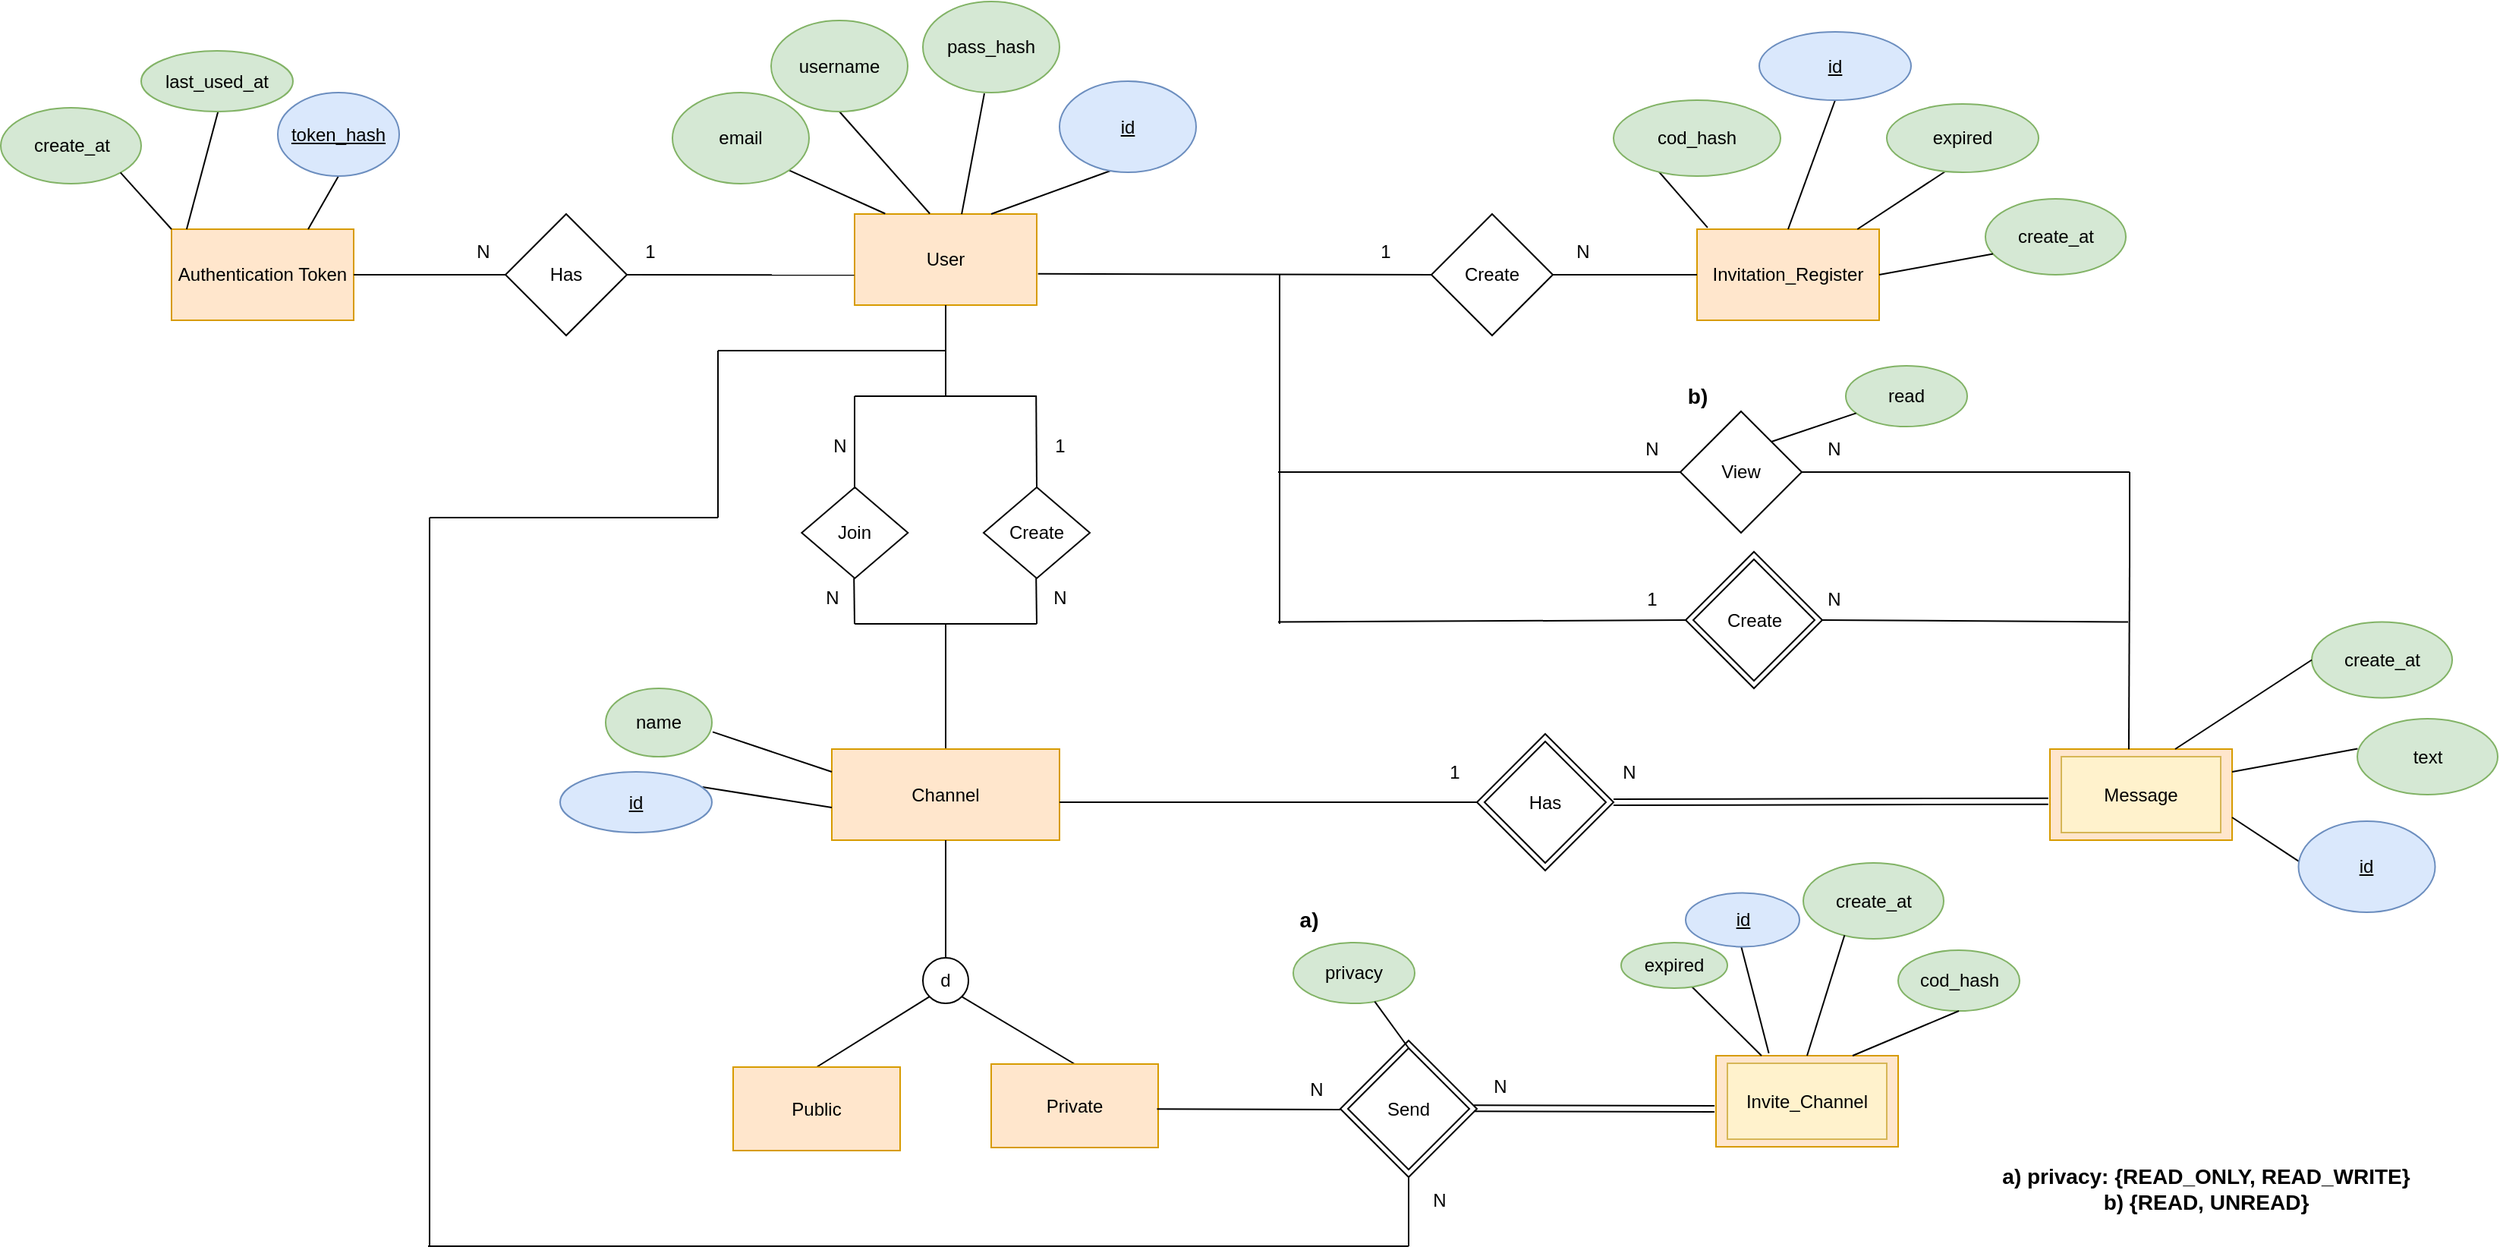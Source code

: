 <mxfile version="24.8.1">
  <diagram name="Página-1" id="KmCVRfMT4F6jA_XnfV2W">
    <mxGraphModel dx="4302" dy="2077" grid="1" gridSize="10" guides="1" tooltips="1" connect="1" arrows="1" fold="1" page="1" pageScale="1" pageWidth="827" pageHeight="1169" math="0" shadow="0">
      <root>
        <mxCell id="0" />
        <mxCell id="1" parent="0" />
        <mxCell id="2LizQKYZ_lhDby8cQk81-78" value="User" style="rounded=0;whiteSpace=wrap;html=1;fillColor=#ffe6cc;strokeColor=#d79b00;" parent="1" vertex="1">
          <mxGeometry x="-1560" y="-720" width="120" height="60" as="geometry" />
        </mxCell>
        <mxCell id="2LizQKYZ_lhDby8cQk81-79" value="" style="endArrow=none;html=1;rounded=0;entryX=0.75;entryY=0;entryDx=0;entryDy=0;exitX=0.373;exitY=0.983;exitDx=0;exitDy=0;exitPerimeter=0;" parent="1" source="2LizQKYZ_lhDby8cQk81-80" target="2LizQKYZ_lhDby8cQk81-78" edge="1">
          <mxGeometry width="50" height="50" relative="1" as="geometry">
            <mxPoint x="-1590" y="-760" as="sourcePoint" />
            <mxPoint x="-1140" y="-520" as="targetPoint" />
          </mxGeometry>
        </mxCell>
        <mxCell id="2LizQKYZ_lhDby8cQk81-80" value="&lt;u&gt;id&lt;/u&gt;" style="ellipse;whiteSpace=wrap;html=1;fillColor=#dae8fc;strokeColor=#6c8ebf;" parent="1" vertex="1">
          <mxGeometry x="-1425" y="-807.5" width="90" height="60" as="geometry" />
        </mxCell>
        <mxCell id="2LizQKYZ_lhDby8cQk81-81" value="" style="endArrow=none;html=1;rounded=0;entryX=0.588;entryY=0.001;entryDx=0;entryDy=0;exitX=0.45;exitY=1.009;exitDx=0;exitDy=0;exitPerimeter=0;entryPerimeter=0;" parent="1" source="2LizQKYZ_lhDby8cQk81-82" target="2LizQKYZ_lhDby8cQk81-78" edge="1">
          <mxGeometry width="50" height="50" relative="1" as="geometry">
            <mxPoint x="-1620" y="-682" as="sourcePoint" />
            <mxPoint x="-1590" y="-642" as="targetPoint" />
          </mxGeometry>
        </mxCell>
        <mxCell id="2LizQKYZ_lhDby8cQk81-82" value="pass_hash" style="ellipse;whiteSpace=wrap;html=1;fillColor=#d5e8d4;strokeColor=#82b366;" parent="1" vertex="1">
          <mxGeometry x="-1515" y="-860" width="90" height="60" as="geometry" />
        </mxCell>
        <mxCell id="2LizQKYZ_lhDby8cQk81-83" value="" style="endArrow=none;html=1;rounded=0;entryX=0.413;entryY=-0.004;entryDx=0;entryDy=0;exitX=0.5;exitY=1;exitDx=0;exitDy=0;entryPerimeter=0;" parent="1" source="2LizQKYZ_lhDby8cQk81-84" target="2LizQKYZ_lhDby8cQk81-78" edge="1">
          <mxGeometry width="50" height="50" relative="1" as="geometry">
            <mxPoint x="-1692.9" y="-748" as="sourcePoint" />
            <mxPoint x="-1562" y="-690" as="targetPoint" />
          </mxGeometry>
        </mxCell>
        <mxCell id="2LizQKYZ_lhDby8cQk81-84" value="username&lt;span style=&quot;color: rgba(0, 0, 0, 0); font-family: monospace; font-size: 0px; text-align: start; text-wrap: nowrap;&quot;&gt;%3CmxGraphModel%3E%3Croot%3E%3CmxCell%20id%3D%220%22%2F%3E%3CmxCell%20id%3D%221%22%20parent%3D%220%22%2F%3E%3CmxCell%20id%3D%222%22%20value%3D%22%22%20style%3D%22endArrow%3Dnone%3Bhtml%3D1%3Brounded%3D0%3BentryX%3D0.01%3BentryY%3D0.333%3BentryDx%3D0%3BentryDy%3D0%3BexitX%3D0.67%3BexitY%3D0.943%3BexitDx%3D0%3BexitDy%3D0%3BexitPerimeter%3D0%3BentryPerimeter%3D0%3B%22%20edge%3D%221%22%20source%3D%223%22%20parent%3D%221%22%3E%3CmxGeometry%20width%3D%2250%22%20height%3D%2250%22%20relative%3D%221%22%20as%3D%22geometry%22%3E%3CmxPoint%20x%3D%22-1620%22%20y%3D%22268%22%20as%3D%22sourcePoint%22%2F%3E%3CmxPoint%20x%3D%22-1559%22%20y%3D%22250%22%20as%3D%22targetPoint%22%2F%3E%3C%2FmxGeometry%3E%3C%2FmxCell%3E%3CmxCell%20id%3D%223%22%20value%3D%22pass_hash%22%20style%3D%22ellipse%3BwhiteSpace%3Dwrap%3Bhtml%3D1%3B%22%20vertex%3D%221%22%20parent%3D%221%22%3E%3CmxGeometry%20x%3D%22-1710%22%20y%3D%22110%22%20width%3D%2290%22%20height%3D%2260%22%20as%3D%22geometry%22%2F%3E%3C%2FmxCell%3E%3C%2Froot%3E%3C%2FmxGraphModel%3E&lt;/span&gt;" style="ellipse;whiteSpace=wrap;html=1;fillColor=#d5e8d4;strokeColor=#82b366;" parent="1" vertex="1">
          <mxGeometry x="-1615" y="-847.5" width="90" height="60" as="geometry" />
        </mxCell>
        <mxCell id="2LizQKYZ_lhDby8cQk81-85" value="" style="endArrow=none;html=1;rounded=0;entryX=0.168;entryY=-0.004;entryDx=0;entryDy=0;exitX=1;exitY=1;exitDx=0;exitDy=0;entryPerimeter=0;" parent="1" source="2LizQKYZ_lhDby8cQk81-86" target="2LizQKYZ_lhDby8cQk81-78" edge="1">
          <mxGeometry width="50" height="50" relative="1" as="geometry">
            <mxPoint x="-1701" y="-577" as="sourcePoint" />
            <mxPoint x="-1640" y="-595" as="targetPoint" />
          </mxGeometry>
        </mxCell>
        <mxCell id="2LizQKYZ_lhDby8cQk81-86" value="email" style="ellipse;whiteSpace=wrap;html=1;fillColor=#d5e8d4;strokeColor=#82b366;" parent="1" vertex="1">
          <mxGeometry x="-1680" y="-800" width="90" height="60" as="geometry" />
        </mxCell>
        <mxCell id="2LizQKYZ_lhDby8cQk81-98" value="Invitation_Register" style="rounded=0;whiteSpace=wrap;html=1;fillColor=#ffe6cc;strokeColor=#d79b00;" parent="1" vertex="1">
          <mxGeometry x="-1005" y="-710" width="120" height="60" as="geometry" />
        </mxCell>
        <mxCell id="2LizQKYZ_lhDby8cQk81-99" value="Create" style="rhombus;whiteSpace=wrap;html=1;" parent="1" vertex="1">
          <mxGeometry x="-1180" y="-720" width="80" height="80" as="geometry" />
        </mxCell>
        <mxCell id="2LizQKYZ_lhDby8cQk81-100" value="" style="endArrow=none;html=1;rounded=0;entryX=0;entryY=0.5;entryDx=0;entryDy=0;exitX=1;exitY=0.5;exitDx=0;exitDy=0;" parent="1" source="2LizQKYZ_lhDby8cQk81-99" target="2LizQKYZ_lhDby8cQk81-98" edge="1">
          <mxGeometry width="50" height="50" relative="1" as="geometry">
            <mxPoint x="-960" y="-360" as="sourcePoint" />
            <mxPoint x="-910" y="-410" as="targetPoint" />
          </mxGeometry>
        </mxCell>
        <mxCell id="2LizQKYZ_lhDby8cQk81-101" value="" style="endArrow=none;html=1;rounded=0;entryX=0.5;entryY=0;entryDx=0;entryDy=0;exitX=0.5;exitY=1;exitDx=0;exitDy=0;" parent="1" source="2LizQKYZ_lhDby8cQk81-102" target="2LizQKYZ_lhDby8cQk81-98" edge="1">
          <mxGeometry width="50" height="50" relative="1" as="geometry">
            <mxPoint x="-780" y="-710" as="sourcePoint" />
            <mxPoint x="-910" y="-410" as="targetPoint" />
          </mxGeometry>
        </mxCell>
        <mxCell id="2LizQKYZ_lhDby8cQk81-102" value="&lt;u&gt;id&lt;/u&gt;" style="ellipse;whiteSpace=wrap;html=1;fillColor=#dae8fc;strokeColor=#6c8ebf;" parent="1" vertex="1">
          <mxGeometry x="-964" y="-840" width="100" height="45" as="geometry" />
        </mxCell>
        <mxCell id="2LizQKYZ_lhDby8cQk81-103" value="" style="endArrow=none;html=1;rounded=0;exitX=0.4;exitY=0.967;exitDx=0;exitDy=0;exitPerimeter=0;" parent="1" source="2LizQKYZ_lhDby8cQk81-104" target="2LizQKYZ_lhDby8cQk81-98" edge="1">
          <mxGeometry width="50" height="50" relative="1" as="geometry">
            <mxPoint x="-790" y="-660" as="sourcePoint" />
            <mxPoint x="-840" y="-630" as="targetPoint" />
          </mxGeometry>
        </mxCell>
        <mxCell id="2LizQKYZ_lhDby8cQk81-104" value="expired" style="ellipse;whiteSpace=wrap;html=1;fillColor=#d5e8d4;strokeColor=#82b366;" parent="1" vertex="1">
          <mxGeometry x="-880" y="-792.5" width="100" height="45" as="geometry" />
        </mxCell>
        <mxCell id="2LizQKYZ_lhDby8cQk81-105" value="N" style="text;html=1;align=center;verticalAlign=middle;whiteSpace=wrap;rounded=0;" parent="1" vertex="1">
          <mxGeometry x="-1110" y="-710" width="60" height="30" as="geometry" />
        </mxCell>
        <mxCell id="2LizQKYZ_lhDby8cQk81-106" value="1" style="text;html=1;align=center;verticalAlign=middle;whiteSpace=wrap;rounded=0;" parent="1" vertex="1">
          <mxGeometry x="-1240" y="-710" width="60" height="30" as="geometry" />
        </mxCell>
        <mxCell id="2LizQKYZ_lhDby8cQk81-107" value="" style="endArrow=none;html=1;rounded=0;exitX=1.007;exitY=0.657;exitDx=0;exitDy=0;exitPerimeter=0;entryX=1;entryY=1;entryDx=0;entryDy=0;" parent="1" source="2LizQKYZ_lhDby8cQk81-78" target="2LizQKYZ_lhDby8cQk81-106" edge="1">
          <mxGeometry width="50" height="50" relative="1" as="geometry">
            <mxPoint x="-1190" y="-590" as="sourcePoint" />
            <mxPoint x="-1140" y="-640" as="targetPoint" />
          </mxGeometry>
        </mxCell>
        <mxCell id="2LizQKYZ_lhDby8cQk81-121" value="Authentication Token" style="rounded=0;whiteSpace=wrap;html=1;fillColor=#ffe6cc;strokeColor=#d79b00;" parent="1" vertex="1">
          <mxGeometry x="-2010" y="-710" width="120" height="60" as="geometry" />
        </mxCell>
        <mxCell id="2LizQKYZ_lhDby8cQk81-122" value="Has" style="rhombus;whiteSpace=wrap;html=1;" parent="1" vertex="1">
          <mxGeometry x="-1790" y="-720" width="80" height="80" as="geometry" />
        </mxCell>
        <mxCell id="2LizQKYZ_lhDby8cQk81-123" value="" style="endArrow=none;html=1;rounded=0;exitX=0.083;exitY=0;exitDx=0;exitDy=0;exitPerimeter=0;entryX=0.6;entryY=0.125;entryDx=0;entryDy=0;entryPerimeter=0;" parent="1" source="2LizQKYZ_lhDby8cQk81-121" target="2LizQKYZ_lhDby8cQk81-124" edge="1">
          <mxGeometry width="50" height="50" relative="1" as="geometry">
            <mxPoint x="-1850" y="-445" as="sourcePoint" />
            <mxPoint x="-1868.072" y="-452.974" as="targetPoint" />
          </mxGeometry>
        </mxCell>
        <mxCell id="2LizQKYZ_lhDby8cQk81-124" value="last_used_at" style="ellipse;whiteSpace=wrap;html=1;fillColor=#d5e8d4;strokeColor=#82b366;" parent="1" vertex="1">
          <mxGeometry x="-2030" y="-827.5" width="100" height="40" as="geometry" />
        </mxCell>
        <mxCell id="2LizQKYZ_lhDby8cQk81-127" value="" style="endArrow=none;html=1;rounded=0;entryX=0.75;entryY=0;entryDx=0;entryDy=0;exitX=0.5;exitY=1;exitDx=0;exitDy=0;" parent="1" source="2LizQKYZ_lhDby8cQk81-128" target="2LizQKYZ_lhDby8cQk81-121" edge="1">
          <mxGeometry width="50" height="50" relative="1" as="geometry">
            <mxPoint x="-1780" y="-435" as="sourcePoint" />
            <mxPoint x="-1570" y="-445" as="targetPoint" />
          </mxGeometry>
        </mxCell>
        <mxCell id="2LizQKYZ_lhDby8cQk81-128" value="&lt;u&gt;token_hash&lt;/u&gt;" style="ellipse;whiteSpace=wrap;html=1;fillColor=#dae8fc;strokeColor=#6c8ebf;" parent="1" vertex="1">
          <mxGeometry x="-1940" y="-800" width="80" height="55" as="geometry" />
        </mxCell>
        <mxCell id="2LizQKYZ_lhDby8cQk81-129" style="edgeStyle=orthogonalEdgeStyle;rounded=0;orthogonalLoop=1;jettySize=auto;html=1;exitX=0.5;exitY=1;exitDx=0;exitDy=0;" parent="1" edge="1">
          <mxGeometry relative="1" as="geometry">
            <mxPoint x="-1890" y="-415" as="sourcePoint" />
            <mxPoint x="-1890" y="-415" as="targetPoint" />
          </mxGeometry>
        </mxCell>
        <mxCell id="2LizQKYZ_lhDby8cQk81-130" value="1" style="text;html=1;align=center;verticalAlign=middle;resizable=0;points=[];autosize=1;strokeColor=none;fillColor=none;" parent="1" vertex="1">
          <mxGeometry x="-1710" y="-710" width="30" height="30" as="geometry" />
        </mxCell>
        <mxCell id="2LizQKYZ_lhDby8cQk81-131" value="N" style="text;html=1;align=center;verticalAlign=middle;resizable=0;points=[];autosize=1;strokeColor=none;fillColor=none;" parent="1" vertex="1">
          <mxGeometry x="-1820" y="-710" width="30" height="30" as="geometry" />
        </mxCell>
        <mxCell id="2LizQKYZ_lhDby8cQk81-132" value="" style="endArrow=none;html=1;rounded=0;exitX=0;exitY=0.5;exitDx=0;exitDy=0;" parent="1" source="2LizQKYZ_lhDby8cQk81-122" edge="1">
          <mxGeometry width="50" height="50" relative="1" as="geometry">
            <mxPoint x="-1780" y="-710" as="sourcePoint" />
            <mxPoint x="-1890" y="-680" as="targetPoint" />
          </mxGeometry>
        </mxCell>
        <mxCell id="2LizQKYZ_lhDby8cQk81-133" value="" style="endArrow=none;html=1;rounded=0;entryX=-0.002;entryY=0.669;entryDx=0;entryDy=0;entryPerimeter=0;exitX=1;exitY=0.5;exitDx=0;exitDy=0;" parent="1" source="2LizQKYZ_lhDby8cQk81-122" target="2LizQKYZ_lhDby8cQk81-78" edge="1">
          <mxGeometry width="50" height="50" relative="1" as="geometry">
            <mxPoint x="-1580" y="-610" as="sourcePoint" />
            <mxPoint x="-1530" y="-660" as="targetPoint" />
          </mxGeometry>
        </mxCell>
        <mxCell id="2LizQKYZ_lhDby8cQk81-134" value="Join" style="rhombus;whiteSpace=wrap;html=1;" parent="1" vertex="1">
          <mxGeometry x="-1594.84" y="-540" width="70" height="60" as="geometry" />
        </mxCell>
        <mxCell id="2LizQKYZ_lhDby8cQk81-137" value="" style="endArrow=none;html=1;rounded=0;" parent="1" edge="1">
          <mxGeometry width="50" height="50" relative="1" as="geometry">
            <mxPoint x="-1560.0" y="-539" as="sourcePoint" />
            <mxPoint x="-1560" y="-600" as="targetPoint" />
          </mxGeometry>
        </mxCell>
        <mxCell id="2LizQKYZ_lhDby8cQk81-138" value="Create" style="rhombus;whiteSpace=wrap;html=1;" parent="1" vertex="1">
          <mxGeometry x="-1475.0" y="-540" width="70" height="60" as="geometry" />
        </mxCell>
        <mxCell id="2LizQKYZ_lhDby8cQk81-144" value="" style="endArrow=none;html=1;rounded=0;entryX=0.5;entryY=1;entryDx=0;entryDy=0;" parent="1" target="2LizQKYZ_lhDby8cQk81-78" edge="1">
          <mxGeometry width="50" height="50" relative="1" as="geometry">
            <mxPoint x="-1500" y="-600" as="sourcePoint" />
            <mxPoint x="-1140" y="-550" as="targetPoint" />
          </mxGeometry>
        </mxCell>
        <mxCell id="2LizQKYZ_lhDby8cQk81-145" value="" style="endArrow=none;html=1;rounded=0;" parent="1" edge="1">
          <mxGeometry width="50" height="50" relative="1" as="geometry">
            <mxPoint x="-1500" y="-600" as="sourcePoint" />
            <mxPoint x="-1560" y="-600" as="targetPoint" />
          </mxGeometry>
        </mxCell>
        <mxCell id="2LizQKYZ_lhDby8cQk81-146" value="" style="endArrow=none;html=1;rounded=0;" parent="1" edge="1">
          <mxGeometry width="50" height="50" relative="1" as="geometry">
            <mxPoint x="-1440" y="-600" as="sourcePoint" />
            <mxPoint x="-1500" y="-600" as="targetPoint" />
          </mxGeometry>
        </mxCell>
        <mxCell id="2LizQKYZ_lhDby8cQk81-147" value="" style="endArrow=none;html=1;rounded=0;" parent="1" edge="1">
          <mxGeometry width="50" height="50" relative="1" as="geometry">
            <mxPoint x="-1440" y="-540" as="sourcePoint" />
            <mxPoint x="-1440.4" y="-600" as="targetPoint" />
          </mxGeometry>
        </mxCell>
        <mxCell id="2LizQKYZ_lhDby8cQk81-148" value="" style="endArrow=none;html=1;rounded=0;" parent="1" edge="1">
          <mxGeometry width="50" height="50" relative="1" as="geometry">
            <mxPoint x="-1560" y="-450" as="sourcePoint" />
            <mxPoint x="-1560.4" y="-480" as="targetPoint" />
          </mxGeometry>
        </mxCell>
        <mxCell id="2LizQKYZ_lhDby8cQk81-149" value="" style="endArrow=none;html=1;rounded=0;" parent="1" edge="1">
          <mxGeometry width="50" height="50" relative="1" as="geometry">
            <mxPoint x="-1440" y="-450" as="sourcePoint" />
            <mxPoint x="-1440.4" y="-480" as="targetPoint" />
          </mxGeometry>
        </mxCell>
        <mxCell id="2LizQKYZ_lhDby8cQk81-150" value="" style="endArrow=none;html=1;rounded=0;" parent="1" edge="1">
          <mxGeometry width="50" height="50" relative="1" as="geometry">
            <mxPoint x="-1560" y="-450" as="sourcePoint" />
            <mxPoint x="-1440" y="-450" as="targetPoint" />
          </mxGeometry>
        </mxCell>
        <mxCell id="2LizQKYZ_lhDby8cQk81-151" value="" style="endArrow=none;html=1;rounded=0;entryX=0.5;entryY=0;entryDx=0;entryDy=0;" parent="1" target="2LizQKYZ_lhDby8cQk81-170" edge="1">
          <mxGeometry width="50" height="50" relative="1" as="geometry">
            <mxPoint x="-1500" y="-450" as="sourcePoint" />
            <mxPoint x="-1500" y="-370" as="targetPoint" />
          </mxGeometry>
        </mxCell>
        <mxCell id="2LizQKYZ_lhDby8cQk81-170" value="Channel" style="rounded=0;whiteSpace=wrap;html=1;fillColor=#ffe6cc;strokeColor=#d79b00;" parent="1" vertex="1">
          <mxGeometry x="-1575" y="-367.5" width="150" height="60" as="geometry" />
        </mxCell>
        <mxCell id="2LizQKYZ_lhDby8cQk81-171" value="" style="endArrow=none;html=1;rounded=0;entryX=0;entryY=0.642;entryDx=0;entryDy=0;exitX=0.938;exitY=0.249;exitDx=0;exitDy=0;exitPerimeter=0;entryPerimeter=0;" parent="1" source="2LizQKYZ_lhDby8cQk81-172" target="2LizQKYZ_lhDby8cQk81-170" edge="1">
          <mxGeometry width="50" height="50" relative="1" as="geometry">
            <mxPoint x="-1620" y="-325" as="sourcePoint" />
            <mxPoint x="-1600" y="-145" as="targetPoint" />
          </mxGeometry>
        </mxCell>
        <mxCell id="2LizQKYZ_lhDby8cQk81-172" value="&lt;u&gt;id&lt;/u&gt;" style="ellipse;whiteSpace=wrap;html=1;fillColor=#dae8fc;strokeColor=#6c8ebf;" parent="1" vertex="1">
          <mxGeometry x="-1754" y="-352.5" width="100" height="40" as="geometry" />
        </mxCell>
        <mxCell id="2LizQKYZ_lhDby8cQk81-177" value="name" style="ellipse;whiteSpace=wrap;html=1;fillColor=#d5e8d4;strokeColor=#82b366;" parent="1" vertex="1">
          <mxGeometry x="-1724" y="-407.5" width="70" height="45" as="geometry" />
        </mxCell>
        <mxCell id="2LizQKYZ_lhDby8cQk81-178" value="" style="endArrow=none;html=1;rounded=0;entryX=1.007;entryY=0.638;entryDx=0;entryDy=0;entryPerimeter=0;exitX=0;exitY=0.25;exitDx=0;exitDy=0;" parent="1" source="2LizQKYZ_lhDby8cQk81-170" target="2LizQKYZ_lhDby8cQk81-177" edge="1">
          <mxGeometry width="50" height="50" relative="1" as="geometry">
            <mxPoint x="-1450" y="-420" as="sourcePoint" />
            <mxPoint x="-1600" y="-205" as="targetPoint" />
          </mxGeometry>
        </mxCell>
        <mxCell id="2LizQKYZ_lhDby8cQk81-179" value="" style="endArrow=none;html=1;rounded=0;entryX=0.5;entryY=1;entryDx=0;entryDy=0;exitX=0.5;exitY=0;exitDx=0;exitDy=0;" parent="1" source="2LizQKYZ_lhDby8cQk81-180" target="2LizQKYZ_lhDby8cQk81-170" edge="1">
          <mxGeometry width="50" height="50" relative="1" as="geometry">
            <mxPoint x="-1500" y="-280" as="sourcePoint" />
            <mxPoint x="-1500.29" y="-350" as="targetPoint" />
          </mxGeometry>
        </mxCell>
        <mxCell id="2LizQKYZ_lhDby8cQk81-180" value="d" style="ellipse;whiteSpace=wrap;html=1;aspect=fixed;" parent="1" vertex="1">
          <mxGeometry x="-1515" y="-230" width="30" height="30" as="geometry" />
        </mxCell>
        <mxCell id="2LizQKYZ_lhDby8cQk81-181" value="" style="endArrow=none;html=1;rounded=0;entryX=0;entryY=1;entryDx=0;entryDy=0;exitX=0.5;exitY=0;exitDx=0;exitDy=0;" parent="1" source="2LizQKYZ_lhDby8cQk81-183" target="2LizQKYZ_lhDby8cQk81-180" edge="1">
          <mxGeometry width="50" height="50" relative="1" as="geometry">
            <mxPoint x="-1565" y="-160" as="sourcePoint" />
            <mxPoint x="-1700" y="-115" as="targetPoint" />
          </mxGeometry>
        </mxCell>
        <mxCell id="2LizQKYZ_lhDby8cQk81-182" value="" style="endArrow=none;html=1;rounded=0;entryX=1;entryY=1;entryDx=0;entryDy=0;exitX=0.5;exitY=0;exitDx=0;exitDy=0;" parent="1" source="2LizQKYZ_lhDby8cQk81-184" target="2LizQKYZ_lhDby8cQk81-180" edge="1">
          <mxGeometry width="50" height="50" relative="1" as="geometry">
            <mxPoint x="-1380" y="-125" as="sourcePoint" />
            <mxPoint x="-1404" y="-176" as="targetPoint" />
          </mxGeometry>
        </mxCell>
        <mxCell id="2LizQKYZ_lhDby8cQk81-183" value="Public" style="rounded=0;whiteSpace=wrap;html=1;fillColor=#ffe6cc;strokeColor=#d79b00;" parent="1" vertex="1">
          <mxGeometry x="-1640" y="-158" width="110" height="55" as="geometry" />
        </mxCell>
        <mxCell id="2LizQKYZ_lhDby8cQk81-184" value="Private" style="rounded=0;whiteSpace=wrap;html=1;fillColor=#ffe6cc;strokeColor=#d79b00;" parent="1" vertex="1">
          <mxGeometry x="-1470" y="-160" width="110" height="55" as="geometry" />
        </mxCell>
        <mxCell id="2LizQKYZ_lhDby8cQk81-190" value="N" style="text;html=1;align=center;verticalAlign=middle;resizable=0;points=[];autosize=1;strokeColor=none;fillColor=none;" parent="1" vertex="1">
          <mxGeometry x="-1585" y="-582" width="30" height="30" as="geometry" />
        </mxCell>
        <mxCell id="2LizQKYZ_lhDby8cQk81-191" value="N" style="text;html=1;align=center;verticalAlign=middle;resizable=0;points=[];autosize=1;strokeColor=none;fillColor=none;" parent="1" vertex="1">
          <mxGeometry x="-1590" y="-482" width="30" height="30" as="geometry" />
        </mxCell>
        <mxCell id="2LizQKYZ_lhDby8cQk81-192" value="1" style="text;html=1;align=center;verticalAlign=middle;resizable=0;points=[];autosize=1;strokeColor=none;fillColor=none;" parent="1" vertex="1">
          <mxGeometry x="-1440" y="-582" width="30" height="30" as="geometry" />
        </mxCell>
        <mxCell id="2LizQKYZ_lhDby8cQk81-193" value="N" style="text;html=1;align=center;verticalAlign=middle;resizable=0;points=[];autosize=1;strokeColor=none;fillColor=none;" parent="1" vertex="1">
          <mxGeometry x="-1440" y="-482" width="30" height="30" as="geometry" />
        </mxCell>
        <mxCell id="2LizQKYZ_lhDby8cQk81-194" value="" style="endArrow=none;html=1;rounded=0;entryX=1;entryY=0.5;entryDx=0;entryDy=0;exitX=0;exitY=0.5;exitDx=0;exitDy=0;" parent="1" source="2LizQKYZ_lhDby8cQk81-196" edge="1">
          <mxGeometry width="50" height="50" relative="1" as="geometry">
            <mxPoint x="-1280" y="-333.643" as="sourcePoint" />
            <mxPoint x="-1425" y="-332.5" as="targetPoint" />
          </mxGeometry>
        </mxCell>
        <mxCell id="2LizQKYZ_lhDby8cQk81-196" value="" style="rhombus;whiteSpace=wrap;html=1;" parent="1" vertex="1">
          <mxGeometry x="-1150" y="-377.5" width="90" height="90" as="geometry" />
        </mxCell>
        <mxCell id="2LizQKYZ_lhDby8cQk81-197" value="Has" style="rhombus;whiteSpace=wrap;html=1;" parent="1" vertex="1">
          <mxGeometry x="-1145" y="-372.5" width="80" height="80" as="geometry" />
        </mxCell>
        <mxCell id="2LizQKYZ_lhDby8cQk81-200" value="" style="rounded=0;whiteSpace=wrap;html=1;fillColor=#ffe6cc;strokeColor=#d79b00;" parent="1" vertex="1">
          <mxGeometry x="-772.5" y="-367.5" width="120" height="60" as="geometry" />
        </mxCell>
        <mxCell id="2LizQKYZ_lhDby8cQk81-201" value="Message" style="rounded=0;whiteSpace=wrap;html=1;fillColor=#fff2cc;strokeColor=#d6b656;" parent="1" vertex="1">
          <mxGeometry x="-765" y="-362.5" width="105" height="50" as="geometry" />
        </mxCell>
        <mxCell id="2LizQKYZ_lhDby8cQk81-202" value="N" style="text;html=1;align=center;verticalAlign=middle;resizable=0;points=[];autosize=1;strokeColor=none;fillColor=none;" parent="1" vertex="1">
          <mxGeometry x="-1065" y="-367.5" width="30" height="30" as="geometry" />
        </mxCell>
        <mxCell id="2LizQKYZ_lhDby8cQk81-203" value="" style="endArrow=none;html=1;rounded=0;entryX=1;entryY=0.75;entryDx=0;entryDy=0;exitX=0.002;exitY=0.44;exitDx=0;exitDy=0;exitPerimeter=0;entryPerimeter=0;" parent="1" source="2LizQKYZ_lhDby8cQk81-204" target="2LizQKYZ_lhDby8cQk81-200" edge="1">
          <mxGeometry width="50" height="50" relative="1" as="geometry">
            <mxPoint x="-897.5" y="-177.5" as="sourcePoint" />
            <mxPoint x="-862.54" y="-247.5" as="targetPoint" />
          </mxGeometry>
        </mxCell>
        <mxCell id="2LizQKYZ_lhDby8cQk81-204" value="&lt;u&gt;id&lt;/u&gt;" style="ellipse;whiteSpace=wrap;html=1;fillColor=#dae8fc;strokeColor=#6c8ebf;" parent="1" vertex="1">
          <mxGeometry x="-608.75" y="-320" width="90" height="60" as="geometry" />
        </mxCell>
        <mxCell id="2LizQKYZ_lhDby8cQk81-205" value="text" style="ellipse;whiteSpace=wrap;html=1;fillColor=#d5e8d4;strokeColor=#82b366;" parent="1" vertex="1">
          <mxGeometry x="-570" y="-387.5" width="92.5" height="50" as="geometry" />
        </mxCell>
        <mxCell id="2LizQKYZ_lhDby8cQk81-207" value="create_at" style="ellipse;whiteSpace=wrap;html=1;fillColor=#d5e8d4;strokeColor=#82b366;" parent="1" vertex="1">
          <mxGeometry x="-600" y="-451.25" width="92.5" height="50" as="geometry" />
        </mxCell>
        <mxCell id="2LizQKYZ_lhDby8cQk81-208" value="" style="endArrow=none;html=1;rounded=0;entryX=1;entryY=0.25;entryDx=0;entryDy=0;exitX=0;exitY=0.5;exitDx=0;exitDy=0;" parent="1" source="2LizQKYZ_lhDby8cQk81-207" edge="1">
          <mxGeometry width="50" height="50" relative="1" as="geometry">
            <mxPoint x="-704.75" y="-300" as="sourcePoint" />
            <mxPoint x="-690.0" y="-367.5" as="targetPoint" />
          </mxGeometry>
        </mxCell>
        <mxCell id="2LizQKYZ_lhDby8cQk81-214" value="1" style="text;html=1;align=center;verticalAlign=middle;resizable=0;points=[];autosize=1;strokeColor=none;fillColor=none;" parent="1" vertex="1">
          <mxGeometry x="-1180" y="-367.5" width="30" height="30" as="geometry" />
        </mxCell>
        <mxCell id="2LizQKYZ_lhDby8cQk81-216" value="" style="endArrow=none;html=1;rounded=0;entryX=1;entryY=0.25;entryDx=0;entryDy=0;exitX=0.002;exitY=0.396;exitDx=0;exitDy=0;exitPerimeter=0;" parent="1" source="2LizQKYZ_lhDby8cQk81-205" target="2LizQKYZ_lhDby8cQk81-200" edge="1">
          <mxGeometry width="50" height="50" relative="1" as="geometry">
            <mxPoint x="-712.5" y="-262.5" as="sourcePoint" />
            <mxPoint x="-662.5" y="-312.5" as="targetPoint" />
          </mxGeometry>
        </mxCell>
        <mxCell id="2LizQKYZ_lhDby8cQk81-221" value="" style="endArrow=none;html=1;rounded=0;exitX=0.433;exitY=0.003;exitDx=0;exitDy=0;exitPerimeter=0;" parent="1" source="2LizQKYZ_lhDby8cQk81-200" edge="1">
          <mxGeometry width="50" height="50" relative="1" as="geometry">
            <mxPoint x="-720" y="-420" as="sourcePoint" />
            <mxPoint x="-720" y="-490" as="targetPoint" />
          </mxGeometry>
        </mxCell>
        <mxCell id="2LizQKYZ_lhDby8cQk81-224" value="" style="endArrow=none;html=1;rounded=0;entryX=0.058;entryY=-0.017;entryDx=0;entryDy=0;exitX=0.255;exitY=0.9;exitDx=0;exitDy=0;exitPerimeter=0;entryPerimeter=0;" parent="1" source="2LizQKYZ_lhDby8cQk81-225" target="2LizQKYZ_lhDby8cQk81-98" edge="1">
          <mxGeometry width="50" height="50" relative="1" as="geometry">
            <mxPoint x="-780" y="-780" as="sourcePoint" />
            <mxPoint x="-1220" y="-520" as="targetPoint" />
          </mxGeometry>
        </mxCell>
        <mxCell id="2LizQKYZ_lhDby8cQk81-225" value="cod_hash" style="ellipse;whiteSpace=wrap;html=1;fillColor=#d5e8d4;strokeColor=#82b366;" parent="1" vertex="1">
          <mxGeometry x="-1060" y="-795" width="110" height="50" as="geometry" />
        </mxCell>
        <mxCell id="2LizQKYZ_lhDby8cQk81-226" value="" style="endArrow=none;html=1;rounded=0;exitX=0.993;exitY=0.538;exitDx=0;exitDy=0;exitPerimeter=0;" parent="1" source="2LizQKYZ_lhDby8cQk81-184" edge="1">
          <mxGeometry width="50" height="50" relative="1" as="geometry">
            <mxPoint x="-1220" y="-270" as="sourcePoint" />
            <mxPoint x="-1240" y="-130" as="targetPoint" />
          </mxGeometry>
        </mxCell>
        <mxCell id="2LizQKYZ_lhDby8cQk81-227" value="" style="rhombus;whiteSpace=wrap;html=1;" parent="1" vertex="1">
          <mxGeometry x="-1240" y="-175.5" width="90" height="90" as="geometry" />
        </mxCell>
        <mxCell id="2LizQKYZ_lhDby8cQk81-228" value="Send" style="rhombus;whiteSpace=wrap;html=1;" parent="1" vertex="1">
          <mxGeometry x="-1235" y="-170.5" width="80" height="80" as="geometry" />
        </mxCell>
        <mxCell id="2LizQKYZ_lhDby8cQk81-231" value="" style="rounded=0;whiteSpace=wrap;html=1;fillColor=#ffe6cc;strokeColor=#d79b00;" parent="1" vertex="1">
          <mxGeometry x="-992.5" y="-165.5" width="120" height="60" as="geometry" />
        </mxCell>
        <mxCell id="2LizQKYZ_lhDby8cQk81-232" value="Invite_Channel" style="rounded=0;whiteSpace=wrap;html=1;fillColor=#fff2cc;strokeColor=#d6b656;" parent="1" vertex="1">
          <mxGeometry x="-985" y="-160.5" width="105" height="50" as="geometry" />
        </mxCell>
        <mxCell id="2LizQKYZ_lhDby8cQk81-233" value="N" style="text;html=1;align=center;verticalAlign=middle;resizable=0;points=[];autosize=1;strokeColor=none;fillColor=none;" parent="1" vertex="1">
          <mxGeometry x="-1150" y="-160" width="30" height="30" as="geometry" />
        </mxCell>
        <mxCell id="2LizQKYZ_lhDby8cQk81-239" value="" style="endArrow=none;html=1;rounded=0;exitX=0.487;exitY=0.985;exitDx=0;exitDy=0;exitPerimeter=0;entryX=0.29;entryY=-0.028;entryDx=0;entryDy=0;entryPerimeter=0;" parent="1" source="2LizQKYZ_lhDby8cQk81-240" target="2LizQKYZ_lhDby8cQk81-231" edge="1">
          <mxGeometry width="50" height="50" relative="1" as="geometry">
            <mxPoint x="-840" y="-180.5" as="sourcePoint" />
            <mxPoint x="-950" y="-170" as="targetPoint" />
          </mxGeometry>
        </mxCell>
        <mxCell id="2LizQKYZ_lhDby8cQk81-240" value="&lt;u&gt;id&lt;/u&gt;" style="ellipse;whiteSpace=wrap;html=1;fillColor=#dae8fc;strokeColor=#6c8ebf;" parent="1" vertex="1">
          <mxGeometry x="-1012.5" y="-272.75" width="75" height="35.5" as="geometry" />
        </mxCell>
        <mxCell id="2LizQKYZ_lhDby8cQk81-241" value="" style="endArrow=none;html=1;rounded=0;exitX=0.667;exitY=0.971;exitDx=0;exitDy=0;exitPerimeter=0;entryX=0.25;entryY=0;entryDx=0;entryDy=0;" parent="1" source="2LizQKYZ_lhDby8cQk81-242" target="2LizQKYZ_lhDby8cQk81-231" edge="1">
          <mxGeometry width="50" height="50" relative="1" as="geometry">
            <mxPoint x="-850" y="-130.5" as="sourcePoint" />
            <mxPoint x="-984" y="-160" as="targetPoint" />
          </mxGeometry>
        </mxCell>
        <mxCell id="2LizQKYZ_lhDby8cQk81-242" value="expired" style="ellipse;whiteSpace=wrap;html=1;fillColor=#d5e8d4;strokeColor=#82b366;" parent="1" vertex="1">
          <mxGeometry x="-1055" y="-240" width="70" height="30" as="geometry" />
        </mxCell>
        <mxCell id="2LizQKYZ_lhDby8cQk81-243" value="cod_hash" style="ellipse;whiteSpace=wrap;html=1;fillColor=#d5e8d4;strokeColor=#82b366;" parent="1" vertex="1">
          <mxGeometry x="-872.5" y="-235" width="80" height="40" as="geometry" />
        </mxCell>
        <mxCell id="2LizQKYZ_lhDby8cQk81-244" value="" style="endArrow=none;html=1;rounded=0;entryX=0.75;entryY=0;entryDx=0;entryDy=0;exitX=0.5;exitY=1;exitDx=0;exitDy=0;" parent="1" source="2LizQKYZ_lhDby8cQk81-243" target="2LizQKYZ_lhDby8cQk81-231" edge="1">
          <mxGeometry width="50" height="50" relative="1" as="geometry">
            <mxPoint x="-983" y="-205" as="sourcePoint" />
            <mxPoint x="-973" y="-156" as="targetPoint" />
          </mxGeometry>
        </mxCell>
        <mxCell id="2LizQKYZ_lhDby8cQk81-245" value="privacy" style="ellipse;whiteSpace=wrap;html=1;fillColor=#d5e8d4;strokeColor=#82b366;" parent="1" vertex="1">
          <mxGeometry x="-1271" y="-240" width="80" height="40" as="geometry" />
        </mxCell>
        <mxCell id="2LizQKYZ_lhDby8cQk81-246" value="" style="endArrow=none;html=1;rounded=0;entryX=0.5;entryY=0;entryDx=0;entryDy=0;" parent="1" source="2LizQKYZ_lhDby8cQk81-245" target="2LizQKYZ_lhDby8cQk81-228" edge="1">
          <mxGeometry width="50" height="50" relative="1" as="geometry">
            <mxPoint x="-915" y="-195" as="sourcePoint" />
            <mxPoint x="-905" y="-155" as="targetPoint" />
          </mxGeometry>
        </mxCell>
        <mxCell id="2LizQKYZ_lhDby8cQk81-247" value="&lt;b&gt;&lt;font style=&quot;font-size: 14px;&quot;&gt;&lt;font style=&quot;&quot;&gt;a) privacy: {&lt;/font&gt;&lt;span style=&quot;background-color: initial;&quot;&gt;READ_ONLY,&amp;nbsp;&lt;/span&gt;&lt;span style=&quot;background-color: initial;&quot;&gt;READ_WRITE}&lt;/span&gt;&lt;/font&gt;&lt;/b&gt;&lt;div&gt;&lt;b&gt;&lt;font style=&quot;font-size: 14px;&quot;&gt;&lt;span style=&quot;background-color: initial;&quot;&gt;b) {READ, UNREAD}&lt;/span&gt;&lt;/font&gt;&lt;/b&gt;&lt;/div&gt;" style="text;html=1;align=center;verticalAlign=middle;resizable=0;points=[];autosize=1;strokeColor=none;fillColor=none;" parent="1" vertex="1">
          <mxGeometry x="-815" y="-103" width="290" height="50" as="geometry" />
        </mxCell>
        <mxCell id="2LizQKYZ_lhDby8cQk81-248" value="" style="endArrow=none;html=1;rounded=0;" parent="1" edge="1">
          <mxGeometry width="50" height="50" relative="1" as="geometry">
            <mxPoint x="-1650" y="-520" as="sourcePoint" />
            <mxPoint x="-1650" y="-630" as="targetPoint" />
          </mxGeometry>
        </mxCell>
        <mxCell id="2LizQKYZ_lhDby8cQk81-249" value="" style="endArrow=none;html=1;rounded=0;" parent="1" edge="1">
          <mxGeometry width="50" height="50" relative="1" as="geometry">
            <mxPoint x="-1840" y="-520" as="sourcePoint" />
            <mxPoint x="-1650" y="-520" as="targetPoint" />
          </mxGeometry>
        </mxCell>
        <mxCell id="2LizQKYZ_lhDby8cQk81-250" value="" style="endArrow=none;html=1;rounded=0;" parent="1" edge="1">
          <mxGeometry width="50" height="50" relative="1" as="geometry">
            <mxPoint x="-1840" y="-40" as="sourcePoint" />
            <mxPoint x="-1840" y="-520" as="targetPoint" />
          </mxGeometry>
        </mxCell>
        <mxCell id="2LizQKYZ_lhDby8cQk81-251" value="" style="endArrow=none;html=1;rounded=0;" parent="1" edge="1">
          <mxGeometry width="50" height="50" relative="1" as="geometry">
            <mxPoint x="-1841" y="-40" as="sourcePoint" />
            <mxPoint x="-1195" y="-40" as="targetPoint" />
          </mxGeometry>
        </mxCell>
        <mxCell id="2LizQKYZ_lhDby8cQk81-253" value="" style="endArrow=none;html=1;rounded=0;entryX=0.5;entryY=1;entryDx=0;entryDy=0;" parent="1" target="2LizQKYZ_lhDby8cQk81-227" edge="1">
          <mxGeometry width="50" height="50" relative="1" as="geometry">
            <mxPoint x="-1195" y="-40" as="sourcePoint" />
            <mxPoint x="-1190" y="-80" as="targetPoint" />
          </mxGeometry>
        </mxCell>
        <mxCell id="2LizQKYZ_lhDby8cQk81-254" value="N" style="text;html=1;align=center;verticalAlign=middle;resizable=0;points=[];autosize=1;strokeColor=none;fillColor=none;" parent="1" vertex="1">
          <mxGeometry x="-1271" y="-158" width="30" height="30" as="geometry" />
        </mxCell>
        <mxCell id="2LizQKYZ_lhDby8cQk81-260" value="" style="shape=link;html=1;rounded=0;entryX=-0.009;entryY=0.573;entryDx=0;entryDy=0;exitX=1;exitY=0.5;exitDx=0;exitDy=0;entryPerimeter=0;" parent="1" source="2LizQKYZ_lhDby8cQk81-196" target="2LizQKYZ_lhDby8cQk81-200" edge="1">
          <mxGeometry width="100" relative="1" as="geometry">
            <mxPoint x="-1220" y="-322.5" as="sourcePoint" />
            <mxPoint x="-1120" y="-322.5" as="targetPoint" />
          </mxGeometry>
        </mxCell>
        <mxCell id="2LizQKYZ_lhDby8cQk81-261" value="" style="shape=link;html=1;rounded=0;entryX=-0.008;entryY=0.583;entryDx=0;entryDy=0;entryPerimeter=0;exitX=0.978;exitY=0.496;exitDx=0;exitDy=0;exitPerimeter=0;" parent="1" source="2LizQKYZ_lhDby8cQk81-227" target="2LizQKYZ_lhDby8cQk81-231" edge="1">
          <mxGeometry width="100" relative="1" as="geometry">
            <mxPoint x="-1150" y="-130" as="sourcePoint" />
            <mxPoint x="-1002" y="-131.03" as="targetPoint" />
          </mxGeometry>
        </mxCell>
        <mxCell id="2LizQKYZ_lhDby8cQk81-263" value="" style="endArrow=none;html=1;rounded=0;entryX=0;entryY=0.5;entryDx=0;entryDy=0;" parent="1" target="nza5KFzZEKwIByTnS1me-2" edge="1">
          <mxGeometry width="50" height="50" relative="1" as="geometry">
            <mxPoint x="-1281" y="-451.25" as="sourcePoint" />
            <mxPoint x="-1011" y="-451.25" as="targetPoint" />
          </mxGeometry>
        </mxCell>
        <mxCell id="2LizQKYZ_lhDby8cQk81-265" value="" style="endArrow=none;html=1;rounded=0;entryX=1;entryY=0.5;entryDx=0;entryDy=0;" parent="1" target="nza5KFzZEKwIByTnS1me-2" edge="1">
          <mxGeometry width="50" height="50" relative="1" as="geometry">
            <mxPoint x="-721" y="-451.25" as="sourcePoint" />
            <mxPoint x="-935" y="-451.25" as="targetPoint" />
          </mxGeometry>
        </mxCell>
        <mxCell id="2LizQKYZ_lhDby8cQk81-268" value="1" style="text;html=1;align=center;verticalAlign=middle;resizable=0;points=[];autosize=1;strokeColor=none;fillColor=none;" parent="1" vertex="1">
          <mxGeometry x="-1050" y="-481.25" width="30" height="30" as="geometry" />
        </mxCell>
        <mxCell id="2LizQKYZ_lhDby8cQk81-269" value="N" style="text;html=1;align=center;verticalAlign=middle;resizable=0;points=[];autosize=1;strokeColor=none;fillColor=none;" parent="1" vertex="1">
          <mxGeometry x="-930" y="-481.25" width="30" height="30" as="geometry" />
        </mxCell>
        <mxCell id="2LizQKYZ_lhDby8cQk81-270" value="N" style="text;html=1;align=center;verticalAlign=middle;resizable=0;points=[];autosize=1;strokeColor=none;fillColor=none;" parent="1" vertex="1">
          <mxGeometry x="-1190" y="-85.5" width="30" height="30" as="geometry" />
        </mxCell>
        <mxCell id="wr_HNWqIkFBH5ZyZs7K9-1" value="" style="endArrow=none;html=1;rounded=0;" parent="1" edge="1">
          <mxGeometry width="50" height="50" relative="1" as="geometry">
            <mxPoint x="-1280" y="-450" as="sourcePoint" />
            <mxPoint x="-1280" y="-680" as="targetPoint" />
          </mxGeometry>
        </mxCell>
        <mxCell id="wr_HNWqIkFBH5ZyZs7K9-9" value="&lt;b&gt;&lt;font style=&quot;font-size: 14px;&quot;&gt;a)&lt;/font&gt;&lt;/b&gt;" style="text;html=1;align=center;verticalAlign=middle;resizable=0;points=[];autosize=1;strokeColor=none;fillColor=none;" parent="1" vertex="1">
          <mxGeometry x="-1281" y="-270" width="40" height="30" as="geometry" />
        </mxCell>
        <mxCell id="wr_HNWqIkFBH5ZyZs7K9-11" value="" style="endArrow=none;html=1;rounded=0;" parent="1" edge="1">
          <mxGeometry width="50" height="50" relative="1" as="geometry">
            <mxPoint x="-1650" y="-630" as="sourcePoint" />
            <mxPoint x="-1500" y="-630" as="targetPoint" />
          </mxGeometry>
        </mxCell>
        <mxCell id="ZCVKjMwuYObvbNxH5mQC-1" value="create_at" style="ellipse;whiteSpace=wrap;html=1;fillColor=#d5e8d4;strokeColor=#82b366;" parent="1" vertex="1">
          <mxGeometry x="-2122.5" y="-790" width="92.5" height="50" as="geometry" />
        </mxCell>
        <mxCell id="ZCVKjMwuYObvbNxH5mQC-2" value="" style="endArrow=none;html=1;rounded=0;entryX=0;entryY=0;entryDx=0;entryDy=0;exitX=1;exitY=1;exitDx=0;exitDy=0;" parent="1" source="ZCVKjMwuYObvbNxH5mQC-1" target="2LizQKYZ_lhDby8cQk81-121" edge="1">
          <mxGeometry width="50" height="50" relative="1" as="geometry">
            <mxPoint x="-2164.75" y="-561.25" as="sourcePoint" />
            <mxPoint x="-2150.0" y="-628.75" as="targetPoint" />
          </mxGeometry>
        </mxCell>
        <mxCell id="nocGTzE3k7oczb2YYQEl-5" value="create_at" style="ellipse;whiteSpace=wrap;html=1;fillColor=#d5e8d4;strokeColor=#82b366;" parent="1" vertex="1">
          <mxGeometry x="-935" y="-292.5" width="92.5" height="50" as="geometry" />
        </mxCell>
        <mxCell id="nocGTzE3k7oczb2YYQEl-6" value="" style="endArrow=none;html=1;rounded=0;entryX=0.5;entryY=0;entryDx=0;entryDy=0;exitX=0.294;exitY=0.952;exitDx=0;exitDy=0;exitPerimeter=0;" parent="1" source="nocGTzE3k7oczb2YYQEl-5" target="2LizQKYZ_lhDby8cQk81-231" edge="1">
          <mxGeometry width="50" height="50" relative="1" as="geometry">
            <mxPoint x="-933.5" y="-103" as="sourcePoint" />
            <mxPoint x="-918.75" y="-170.5" as="targetPoint" />
          </mxGeometry>
        </mxCell>
        <mxCell id="5CvCxqUvuj_l4y2O4Bkt-1" value="create_at" style="ellipse;whiteSpace=wrap;html=1;fillColor=#d5e8d4;strokeColor=#82b366;" parent="1" vertex="1">
          <mxGeometry x="-815" y="-730" width="92.5" height="50" as="geometry" />
        </mxCell>
        <mxCell id="5CvCxqUvuj_l4y2O4Bkt-2" value="" style="endArrow=none;html=1;rounded=0;entryX=1;entryY=0.5;entryDx=0;entryDy=0;exitX=0.054;exitY=0.725;exitDx=0;exitDy=0;exitPerimeter=0;" parent="1" source="5CvCxqUvuj_l4y2O4Bkt-1" target="2LizQKYZ_lhDby8cQk81-98" edge="1">
          <mxGeometry width="50" height="50" relative="1" as="geometry">
            <mxPoint x="-788.5" y="-546.75" as="sourcePoint" />
            <mxPoint x="-910" y="-623.75" as="targetPoint" />
          </mxGeometry>
        </mxCell>
        <mxCell id="TqDtsUM7-IMskELEl7Li-2" value="" style="endArrow=none;html=1;rounded=0;" parent="1" edge="1">
          <mxGeometry width="50" height="50" relative="1" as="geometry">
            <mxPoint x="-1281" y="-550" as="sourcePoint" />
            <mxPoint x="-1011" y="-550" as="targetPoint" />
          </mxGeometry>
        </mxCell>
        <mxCell id="TqDtsUM7-IMskELEl7Li-3" value="View" style="rhombus;whiteSpace=wrap;html=1;" parent="1" vertex="1">
          <mxGeometry x="-1016" y="-590" width="80" height="80" as="geometry" />
        </mxCell>
        <mxCell id="TqDtsUM7-IMskELEl7Li-4" value="" style="endArrow=none;html=1;rounded=0;entryX=1;entryY=0.5;entryDx=0;entryDy=0;" parent="1" target="TqDtsUM7-IMskELEl7Li-3" edge="1">
          <mxGeometry width="50" height="50" relative="1" as="geometry">
            <mxPoint x="-720" y="-550" as="sourcePoint" />
            <mxPoint x="-861" y="-540" as="targetPoint" />
          </mxGeometry>
        </mxCell>
        <mxCell id="TqDtsUM7-IMskELEl7Li-5" value="N" style="text;html=1;align=center;verticalAlign=middle;resizable=0;points=[];autosize=1;strokeColor=none;fillColor=none;" parent="1" vertex="1">
          <mxGeometry x="-1050" y="-580" width="30" height="30" as="geometry" />
        </mxCell>
        <mxCell id="TqDtsUM7-IMskELEl7Li-6" value="N" style="text;html=1;align=center;verticalAlign=middle;resizable=0;points=[];autosize=1;strokeColor=none;fillColor=none;" parent="1" vertex="1">
          <mxGeometry x="-930" y="-580" width="30" height="30" as="geometry" />
        </mxCell>
        <mxCell id="TqDtsUM7-IMskELEl7Li-7" value="" style="endArrow=none;html=1;rounded=0;" parent="1" edge="1">
          <mxGeometry width="50" height="50" relative="1" as="geometry">
            <mxPoint x="-720" y="-490" as="sourcePoint" />
            <mxPoint x="-720" y="-550" as="targetPoint" />
          </mxGeometry>
        </mxCell>
        <mxCell id="TqDtsUM7-IMskELEl7Li-8" value="read" style="ellipse;whiteSpace=wrap;html=1;fillColor=#d5e8d4;strokeColor=#82b366;" parent="1" vertex="1">
          <mxGeometry x="-907" y="-620" width="80" height="40" as="geometry" />
        </mxCell>
        <mxCell id="TqDtsUM7-IMskELEl7Li-9" value="" style="endArrow=none;html=1;rounded=0;entryX=1;entryY=0;entryDx=0;entryDy=0;" parent="1" source="TqDtsUM7-IMskELEl7Li-8" target="TqDtsUM7-IMskELEl7Li-3" edge="1">
          <mxGeometry width="50" height="50" relative="1" as="geometry">
            <mxPoint x="-905" y="-155" as="sourcePoint" />
            <mxPoint x="-1185" y="-130" as="targetPoint" />
          </mxGeometry>
        </mxCell>
        <mxCell id="TqDtsUM7-IMskELEl7Li-10" value="&lt;b&gt;&lt;font style=&quot;font-size: 14px;&quot;&gt;b)&lt;/font&gt;&lt;/b&gt;" style="text;html=1;align=center;verticalAlign=middle;resizable=0;points=[];autosize=1;strokeColor=none;fillColor=none;" parent="1" vertex="1">
          <mxGeometry x="-1025" y="-615" width="40" height="30" as="geometry" />
        </mxCell>
        <mxCell id="nza5KFzZEKwIByTnS1me-2" value="" style="rhombus;whiteSpace=wrap;html=1;" parent="1" vertex="1">
          <mxGeometry x="-1012.5" y="-497.5" width="90" height="90" as="geometry" />
        </mxCell>
        <mxCell id="nza5KFzZEKwIByTnS1me-3" value="Create" style="rhombus;whiteSpace=wrap;html=1;" parent="1" vertex="1">
          <mxGeometry x="-1007.5" y="-492.5" width="80" height="80" as="geometry" />
        </mxCell>
      </root>
    </mxGraphModel>
  </diagram>
</mxfile>
